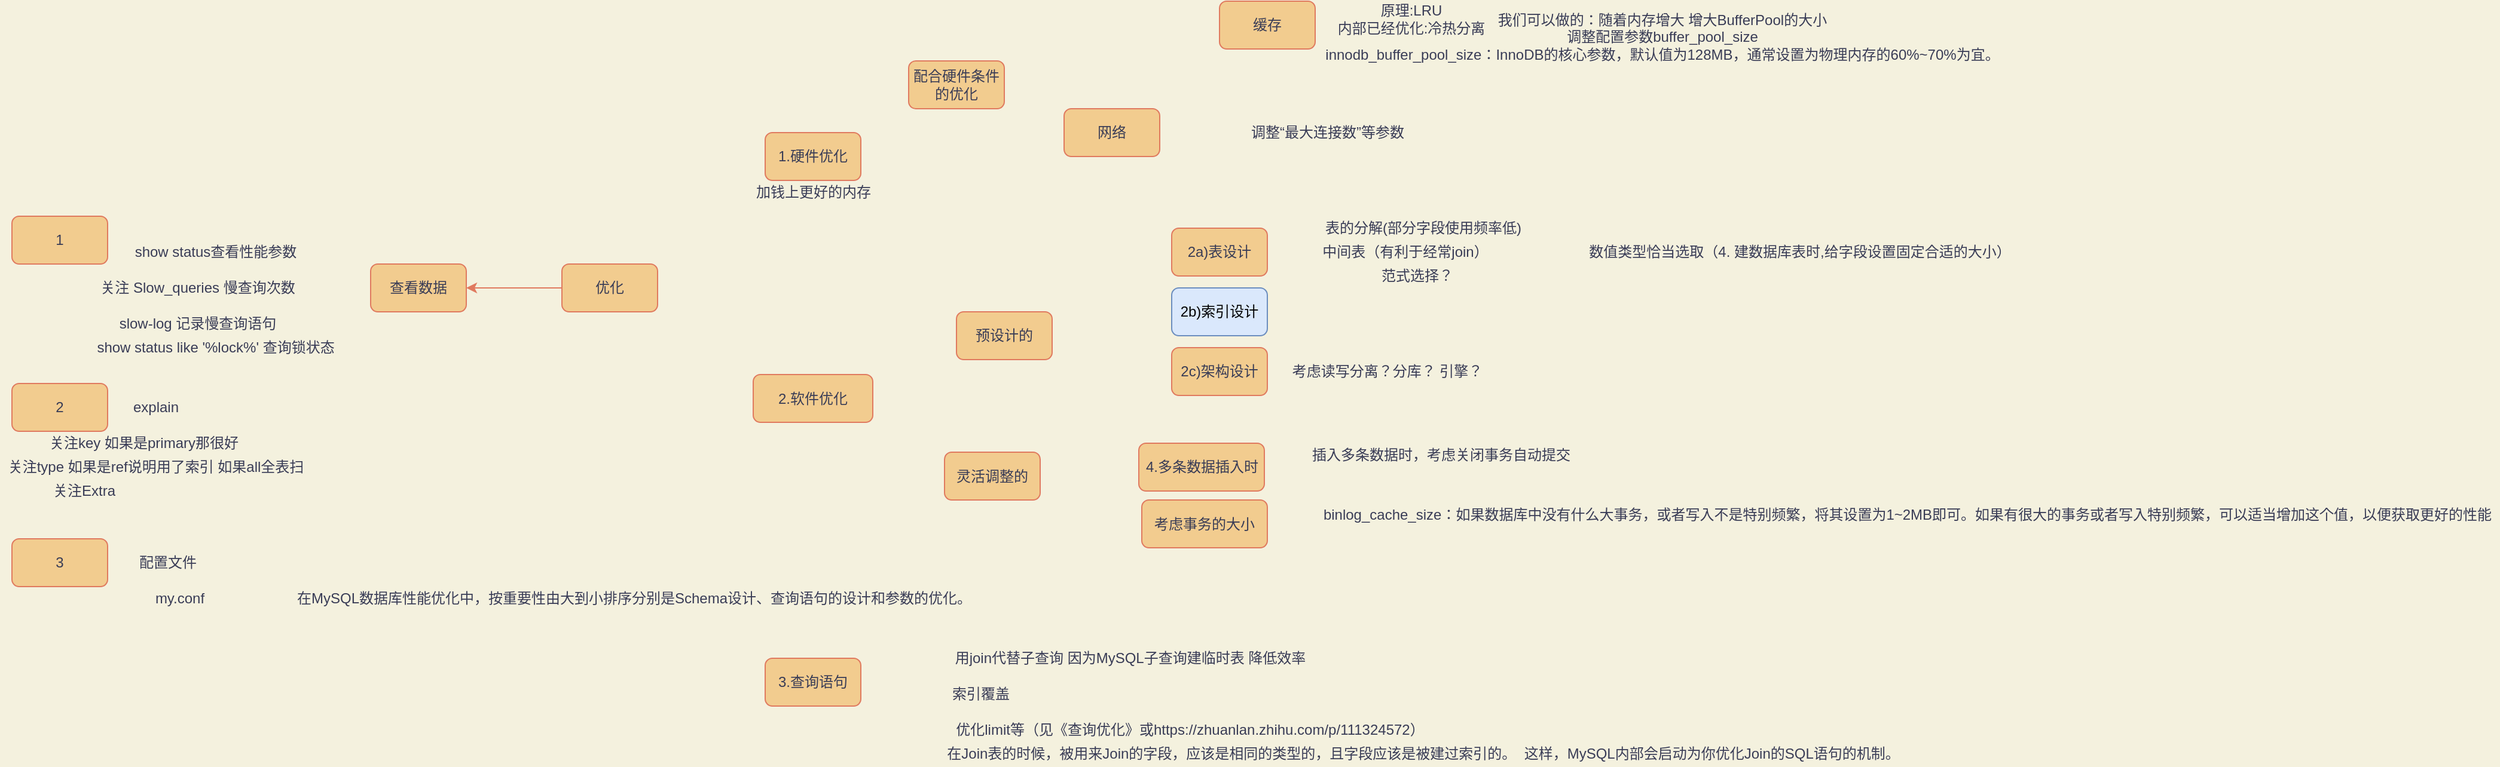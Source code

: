 <mxfile version="13.7.9" type="device" pages="2"><diagram id="JRkVe0I8rKVUmKoNJj9f" name="优化（宏观）"><mxGraphModel dx="4722" dy="822" grid="1" gridSize="10" guides="1" tooltips="1" connect="1" arrows="1" fold="1" page="1" pageScale="1" pageWidth="3300" pageHeight="4681" background="#F4F1DE" math="0" shadow="0"><root><mxCell id="0"/><mxCell id="1" parent="0"/><mxCell id="2L25m5JQeaHp7mttf8q0-6" value="" style="edgeStyle=orthogonalEdgeStyle;curved=1;rounded=1;sketch=0;orthogonalLoop=1;jettySize=auto;html=1;strokeColor=#E07A5F;fillColor=#F2CC8F;fontColor=#393C56;" edge="1" parent="1" source="2L25m5JQeaHp7mttf8q0-1" target="2L25m5JQeaHp7mttf8q0-5"><mxGeometry relative="1" as="geometry"/></mxCell><mxCell id="2L25m5JQeaHp7mttf8q0-1" value="优化" style="rounded=1;whiteSpace=wrap;html=1;sketch=0;strokeColor=#E07A5F;fillColor=#F2CC8F;fontColor=#393C56;" vertex="1" parent="1"><mxGeometry x="350" y="960" width="80" height="40" as="geometry"/></mxCell><mxCell id="2L25m5JQeaHp7mttf8q0-2" value="缓存" style="rounded=1;whiteSpace=wrap;html=1;sketch=0;strokeColor=#E07A5F;fillColor=#F2CC8F;fontColor=#393C56;" vertex="1" parent="1"><mxGeometry x="900" y="740" width="80" height="40" as="geometry"/></mxCell><mxCell id="2L25m5JQeaHp7mttf8q0-3" value="原理:LRU&lt;br&gt;内部已经优化:冷热分离" style="text;html=1;align=center;verticalAlign=middle;resizable=0;points=[];autosize=1;fontColor=#393C56;" vertex="1" parent="1"><mxGeometry x="990" y="740" width="140" height="30" as="geometry"/></mxCell><mxCell id="2L25m5JQeaHp7mttf8q0-4" value="我们可以做的：随着内存增大 增大BufferPool的大小&lt;br&gt;调整配置参数buffer_pool_size&lt;br&gt;innodb_buffer_pool_size：InnoDB的核心参数，默认值为128MB，通常设置为物理内存的60%~70%为宜。" style="text;html=1;align=center;verticalAlign=middle;resizable=0;points=[];autosize=1;fontColor=#393C56;" vertex="1" parent="1"><mxGeometry x="980" y="745" width="580" height="50" as="geometry"/></mxCell><mxCell id="2L25m5JQeaHp7mttf8q0-5" value="查看数据" style="rounded=1;whiteSpace=wrap;html=1;sketch=0;strokeColor=#E07A5F;fillColor=#F2CC8F;fontColor=#393C56;" vertex="1" parent="1"><mxGeometry x="190" y="960" width="80" height="40" as="geometry"/></mxCell><mxCell id="2L25m5JQeaHp7mttf8q0-7" value="show status查看性能参数" style="text;html=1;align=center;verticalAlign=middle;resizable=0;points=[];autosize=1;fontColor=#393C56;" vertex="1" parent="1"><mxGeometry x="-15" y="940" width="150" height="20" as="geometry"/></mxCell><mxCell id="2L25m5JQeaHp7mttf8q0-8" value="关注 Slow_queries 慢查询次数" style="text;html=1;align=center;verticalAlign=middle;resizable=0;points=[];autosize=1;fontColor=#393C56;" vertex="1" parent="1"><mxGeometry x="-45" y="970" width="180" height="20" as="geometry"/></mxCell><mxCell id="2L25m5JQeaHp7mttf8q0-9" value="1" style="rounded=1;whiteSpace=wrap;html=1;sketch=0;strokeColor=#E07A5F;fillColor=#F2CC8F;fontColor=#393C56;" vertex="1" parent="1"><mxGeometry x="-110" y="920" width="80" height="40" as="geometry"/></mxCell><mxCell id="2L25m5JQeaHp7mttf8q0-10" value="2" style="rounded=1;whiteSpace=wrap;html=1;sketch=0;strokeColor=#E07A5F;fillColor=#F2CC8F;fontColor=#393C56;" vertex="1" parent="1"><mxGeometry x="-110" y="1060" width="80" height="40" as="geometry"/></mxCell><mxCell id="2L25m5JQeaHp7mttf8q0-11" value="explain" style="text;html=1;align=center;verticalAlign=middle;resizable=0;points=[];autosize=1;fontColor=#393C56;" vertex="1" parent="1"><mxGeometry x="-15" y="1070" width="50" height="20" as="geometry"/></mxCell><mxCell id="2L25m5JQeaHp7mttf8q0-12" value="关注key 如果是primary那很好" style="text;html=1;align=center;verticalAlign=middle;resizable=0;points=[];autosize=1;fontColor=#393C56;" vertex="1" parent="1"><mxGeometry x="-85" y="1100" width="170" height="20" as="geometry"/></mxCell><mxCell id="2L25m5JQeaHp7mttf8q0-13" value="关注type 如果是ref说明用了索引 如果all全表扫" style="text;html=1;align=center;verticalAlign=middle;resizable=0;points=[];autosize=1;fontColor=#393C56;" vertex="1" parent="1"><mxGeometry x="-120" y="1120" width="260" height="20" as="geometry"/></mxCell><mxCell id="2L25m5JQeaHp7mttf8q0-14" value="关注Extra" style="text;html=1;align=center;verticalAlign=middle;resizable=0;points=[];autosize=1;fontColor=#393C56;" vertex="1" parent="1"><mxGeometry x="-85" y="1140" width="70" height="20" as="geometry"/></mxCell><mxCell id="2L25m5JQeaHp7mttf8q0-15" value="3.查询语句" style="rounded=1;whiteSpace=wrap;html=1;sketch=0;strokeColor=#E07A5F;fillColor=#F2CC8F;fontColor=#393C56;" vertex="1" parent="1"><mxGeometry x="520" y="1290" width="80" height="40" as="geometry"/></mxCell><mxCell id="2L25m5JQeaHp7mttf8q0-17" value="2a)表设计" style="rounded=1;whiteSpace=wrap;html=1;sketch=0;strokeColor=#E07A5F;fillColor=#F2CC8F;fontColor=#393C56;" vertex="1" parent="1"><mxGeometry x="860" y="930" width="80" height="40" as="geometry"/></mxCell><mxCell id="2L25m5JQeaHp7mttf8q0-18" value="用join代替子查询 因为MySQL子查询建临时表 降低效率" style="text;html=1;align=center;verticalAlign=middle;resizable=0;points=[];autosize=1;fontColor=#393C56;" vertex="1" parent="1"><mxGeometry x="670" y="1280" width="310" height="20" as="geometry"/></mxCell><mxCell id="2L25m5JQeaHp7mttf8q0-19" value="表的分解(部分字段使用频率低)" style="text;html=1;align=center;verticalAlign=middle;resizable=0;points=[];autosize=1;fontColor=#393C56;" vertex="1" parent="1"><mxGeometry x="980" y="920" width="180" height="20" as="geometry"/></mxCell><mxCell id="2L25m5JQeaHp7mttf8q0-20" value="中间表（有利于经常join）" style="text;html=1;align=center;verticalAlign=middle;resizable=0;points=[];autosize=1;fontColor=#393C56;" vertex="1" parent="1"><mxGeometry x="980" y="940" width="150" height="20" as="geometry"/></mxCell><mxCell id="2L25m5JQeaHp7mttf8q0-21" value="4.多条数据插入时" style="rounded=1;whiteSpace=wrap;html=1;sketch=0;strokeColor=#E07A5F;fillColor=#F2CC8F;fontColor=#393C56;" vertex="1" parent="1"><mxGeometry x="832.5" y="1110" width="105" height="40" as="geometry"/></mxCell><mxCell id="2L25m5JQeaHp7mttf8q0-22" value="插入多条数据时，考虑关闭事务自动提交" style="text;html=1;align=center;verticalAlign=middle;resizable=0;points=[];autosize=1;fontColor=#393C56;" vertex="1" parent="1"><mxGeometry x="970" y="1110" width="230" height="20" as="geometry"/></mxCell><mxCell id="2L25m5JQeaHp7mttf8q0-25" value="1.硬件优化" style="rounded=1;whiteSpace=wrap;html=1;sketch=0;strokeColor=#E07A5F;fillColor=#F2CC8F;fontColor=#393C56;" vertex="1" parent="1"><mxGeometry x="520" y="850" width="80" height="40" as="geometry"/></mxCell><mxCell id="2L25m5JQeaHp7mttf8q0-26" value="加钱上更好的内存" style="text;html=1;align=center;verticalAlign=middle;resizable=0;points=[];autosize=1;fontColor=#393C56;" vertex="1" parent="1"><mxGeometry x="505" y="890" width="110" height="20" as="geometry"/></mxCell><mxCell id="2L25m5JQeaHp7mttf8q0-27" value="2.软件优化" style="rounded=1;whiteSpace=wrap;html=1;sketch=0;strokeColor=#E07A5F;fillColor=#F2CC8F;fontColor=#393C56;" vertex="1" parent="1"><mxGeometry x="510" y="1052.5" width="100" height="40" as="geometry"/></mxCell><mxCell id="2L25m5JQeaHp7mttf8q0-28" value="预设计的" style="rounded=1;whiteSpace=wrap;html=1;sketch=0;strokeColor=#E07A5F;fillColor=#F2CC8F;fontColor=#393C56;" vertex="1" parent="1"><mxGeometry x="680" y="1000" width="80" height="40" as="geometry"/></mxCell><mxCell id="2L25m5JQeaHp7mttf8q0-29" value="灵活调整的" style="rounded=1;whiteSpace=wrap;html=1;sketch=0;strokeColor=#E07A5F;fillColor=#F2CC8F;fontColor=#393C56;" vertex="1" parent="1"><mxGeometry x="670" y="1117.5" width="80" height="40" as="geometry"/></mxCell><mxCell id="2L25m5JQeaHp7mttf8q0-30" value="3" style="rounded=1;whiteSpace=wrap;html=1;sketch=0;strokeColor=#E07A5F;fillColor=#F2CC8F;fontColor=#393C56;" vertex="1" parent="1"><mxGeometry x="-110" y="1190" width="80" height="40" as="geometry"/></mxCell><mxCell id="2L25m5JQeaHp7mttf8q0-31" value="配置文件" style="text;html=1;align=center;verticalAlign=middle;resizable=0;points=[];autosize=1;fontColor=#393C56;" vertex="1" parent="1"><mxGeometry x="-10" y="1200" width="60" height="20" as="geometry"/></mxCell><mxCell id="2L25m5JQeaHp7mttf8q0-32" value="my.conf" style="text;html=1;align=center;verticalAlign=middle;resizable=0;points=[];autosize=1;fontColor=#393C56;" vertex="1" parent="1"><mxGeometry y="1230" width="60" height="20" as="geometry"/></mxCell><mxCell id="2L25m5JQeaHp7mttf8q0-33" value="slow-log 记录慢查询语句" style="text;html=1;align=center;verticalAlign=middle;resizable=0;points=[];autosize=1;fontColor=#393C56;" vertex="1" parent="1"><mxGeometry x="-30" y="1000" width="150" height="20" as="geometry"/></mxCell><mxCell id="2L25m5JQeaHp7mttf8q0-34" value="2b)索引设计" style="rounded=1;whiteSpace=wrap;html=1;sketch=0;strokeColor=#6c8ebf;fillColor=#dae8fc;" vertex="1" parent="1"><mxGeometry x="860" y="980" width="80" height="40" as="geometry"/></mxCell><mxCell id="2L25m5JQeaHp7mttf8q0-35" value="show status like '%lock%' 查询锁状态" style="text;html=1;align=center;verticalAlign=middle;resizable=0;points=[];autosize=1;fontColor=#393C56;" vertex="1" parent="1"><mxGeometry x="-45" y="1020" width="210" height="20" as="geometry"/></mxCell><mxCell id="2L25m5JQeaHp7mttf8q0-37" value="2c)架构设计" style="rounded=1;whiteSpace=wrap;html=1;sketch=0;strokeColor=#E07A5F;fillColor=#F2CC8F;fontColor=#393C56;" vertex="1" parent="1"><mxGeometry x="860" y="1030" width="80" height="40" as="geometry"/></mxCell><mxCell id="2L25m5JQeaHp7mttf8q0-38" value="考虑读写分离？分库？ 引擎？" style="text;html=1;align=center;verticalAlign=middle;resizable=0;points=[];autosize=1;fontColor=#393C56;" vertex="1" parent="1"><mxGeometry x="955" y="1040" width="170" height="20" as="geometry"/></mxCell><mxCell id="2L25m5JQeaHp7mttf8q0-39" value="网络" style="rounded=1;whiteSpace=wrap;html=1;sketch=0;strokeColor=#E07A5F;fillColor=#F2CC8F;fontColor=#393C56;" vertex="1" parent="1"><mxGeometry x="770" y="830" width="80" height="40" as="geometry"/></mxCell><mxCell id="2L25m5JQeaHp7mttf8q0-40" value="配合硬件条件的优化" style="rounded=1;whiteSpace=wrap;html=1;sketch=0;strokeColor=#E07A5F;fillColor=#F2CC8F;fontColor=#393C56;" vertex="1" parent="1"><mxGeometry x="640" y="790" width="80" height="40" as="geometry"/></mxCell><mxCell id="2L25m5JQeaHp7mttf8q0-41" value="调整“最大连接数”等参数" style="text;html=1;align=center;verticalAlign=middle;resizable=0;points=[];autosize=1;fontColor=#393C56;" vertex="1" parent="1"><mxGeometry x="920" y="840" width="140" height="20" as="geometry"/></mxCell><mxCell id="2L25m5JQeaHp7mttf8q0-42" value="索引覆盖" style="text;html=1;align=center;verticalAlign=middle;resizable=0;points=[];autosize=1;fontColor=#393C56;" vertex="1" parent="1"><mxGeometry x="670" y="1310" width="60" height="20" as="geometry"/></mxCell><mxCell id="2L25m5JQeaHp7mttf8q0-43" value="优化limit等（见《查询优化》或https://zhuanlan.zhihu.com/p/111324572）" style="text;html=1;align=center;verticalAlign=middle;resizable=0;points=[];autosize=1;fontColor=#393C56;" vertex="1" parent="1"><mxGeometry x="670" y="1340" width="410" height="20" as="geometry"/></mxCell><mxCell id="2L25m5JQeaHp7mttf8q0-44" value="范式选择？" style="text;html=1;align=center;verticalAlign=middle;resizable=0;points=[];autosize=1;fontColor=#393C56;" vertex="1" parent="1"><mxGeometry x="1025" y="960" width="80" height="20" as="geometry"/></mxCell><mxCell id="2L25m5JQeaHp7mttf8q0-45" value="binlog_cache_size：如果数据库中没有什么大事务，或者写入不是特别频繁，将其设置为1~2MB即可。如果有很大的事务或者写入特别频繁，可以适当增加这个值，以便获取更好的性能" style="text;html=1;align=center;verticalAlign=middle;resizable=0;points=[];autosize=1;fontColor=#393C56;" vertex="1" parent="1"><mxGeometry x="980" y="1160" width="990" height="20" as="geometry"/></mxCell><mxCell id="2L25m5JQeaHp7mttf8q0-46" value="考虑事务的大小" style="rounded=1;whiteSpace=wrap;html=1;sketch=0;strokeColor=#E07A5F;fillColor=#F2CC8F;fontColor=#393C56;" vertex="1" parent="1"><mxGeometry x="835" y="1157.5" width="105" height="40" as="geometry"/></mxCell><mxCell id="2L25m5JQeaHp7mttf8q0-47" value="在MySQL数据库性能优化中，按重要性由大到小排序分别是Schema设计、查询语句的设计和参数的优化。" style="text;html=1;align=center;verticalAlign=middle;resizable=0;points=[];autosize=1;fontColor=#393C56;" vertex="1" parent="1"><mxGeometry x="120" y="1230" width="580" height="20" as="geometry"/></mxCell><mxCell id="2L25m5JQeaHp7mttf8q0-48" value="数值类型恰当选取（4. 建数据库表时,给字段设置固定合适的大小）" style="text;html=1;align=center;verticalAlign=middle;resizable=0;points=[];autosize=1;fontColor=#393C56;" vertex="1" parent="1"><mxGeometry x="1200" y="940" width="370" height="20" as="geometry"/></mxCell><mxCell id="2L25m5JQeaHp7mttf8q0-49" value="在Join表的时候，被用来Join的字段，应该是相同的类型的，且字段应该是被建过索引的。&amp;nbsp; 这样，MySQL内部会启动为你优化Join的SQL语句的机制。" style="text;html=1;align=center;verticalAlign=middle;resizable=0;points=[];autosize=1;fontColor=#393C56;" vertex="1" parent="1"><mxGeometry x="665" y="1360" width="810" height="20" as="geometry"/></mxCell></root></mxGraphModel></diagram><diagram id="nBgO8DfxHfyH_0hB4uX1" name="建立索引技巧"><mxGraphModel dx="1422" dy="822" grid="1" gridSize="10" guides="1" tooltips="1" connect="1" arrows="1" fold="1" page="1" pageScale="1" pageWidth="3300" pageHeight="4681" math="0" shadow="0"><root><mxCell id="0VsVYVE2DYTTRzxDu_UH-0"/><mxCell id="0VsVYVE2DYTTRzxDu_UH-1" parent="0VsVYVE2DYTTRzxDu_UH-0"/></root></mxGraphModel></diagram></mxfile>